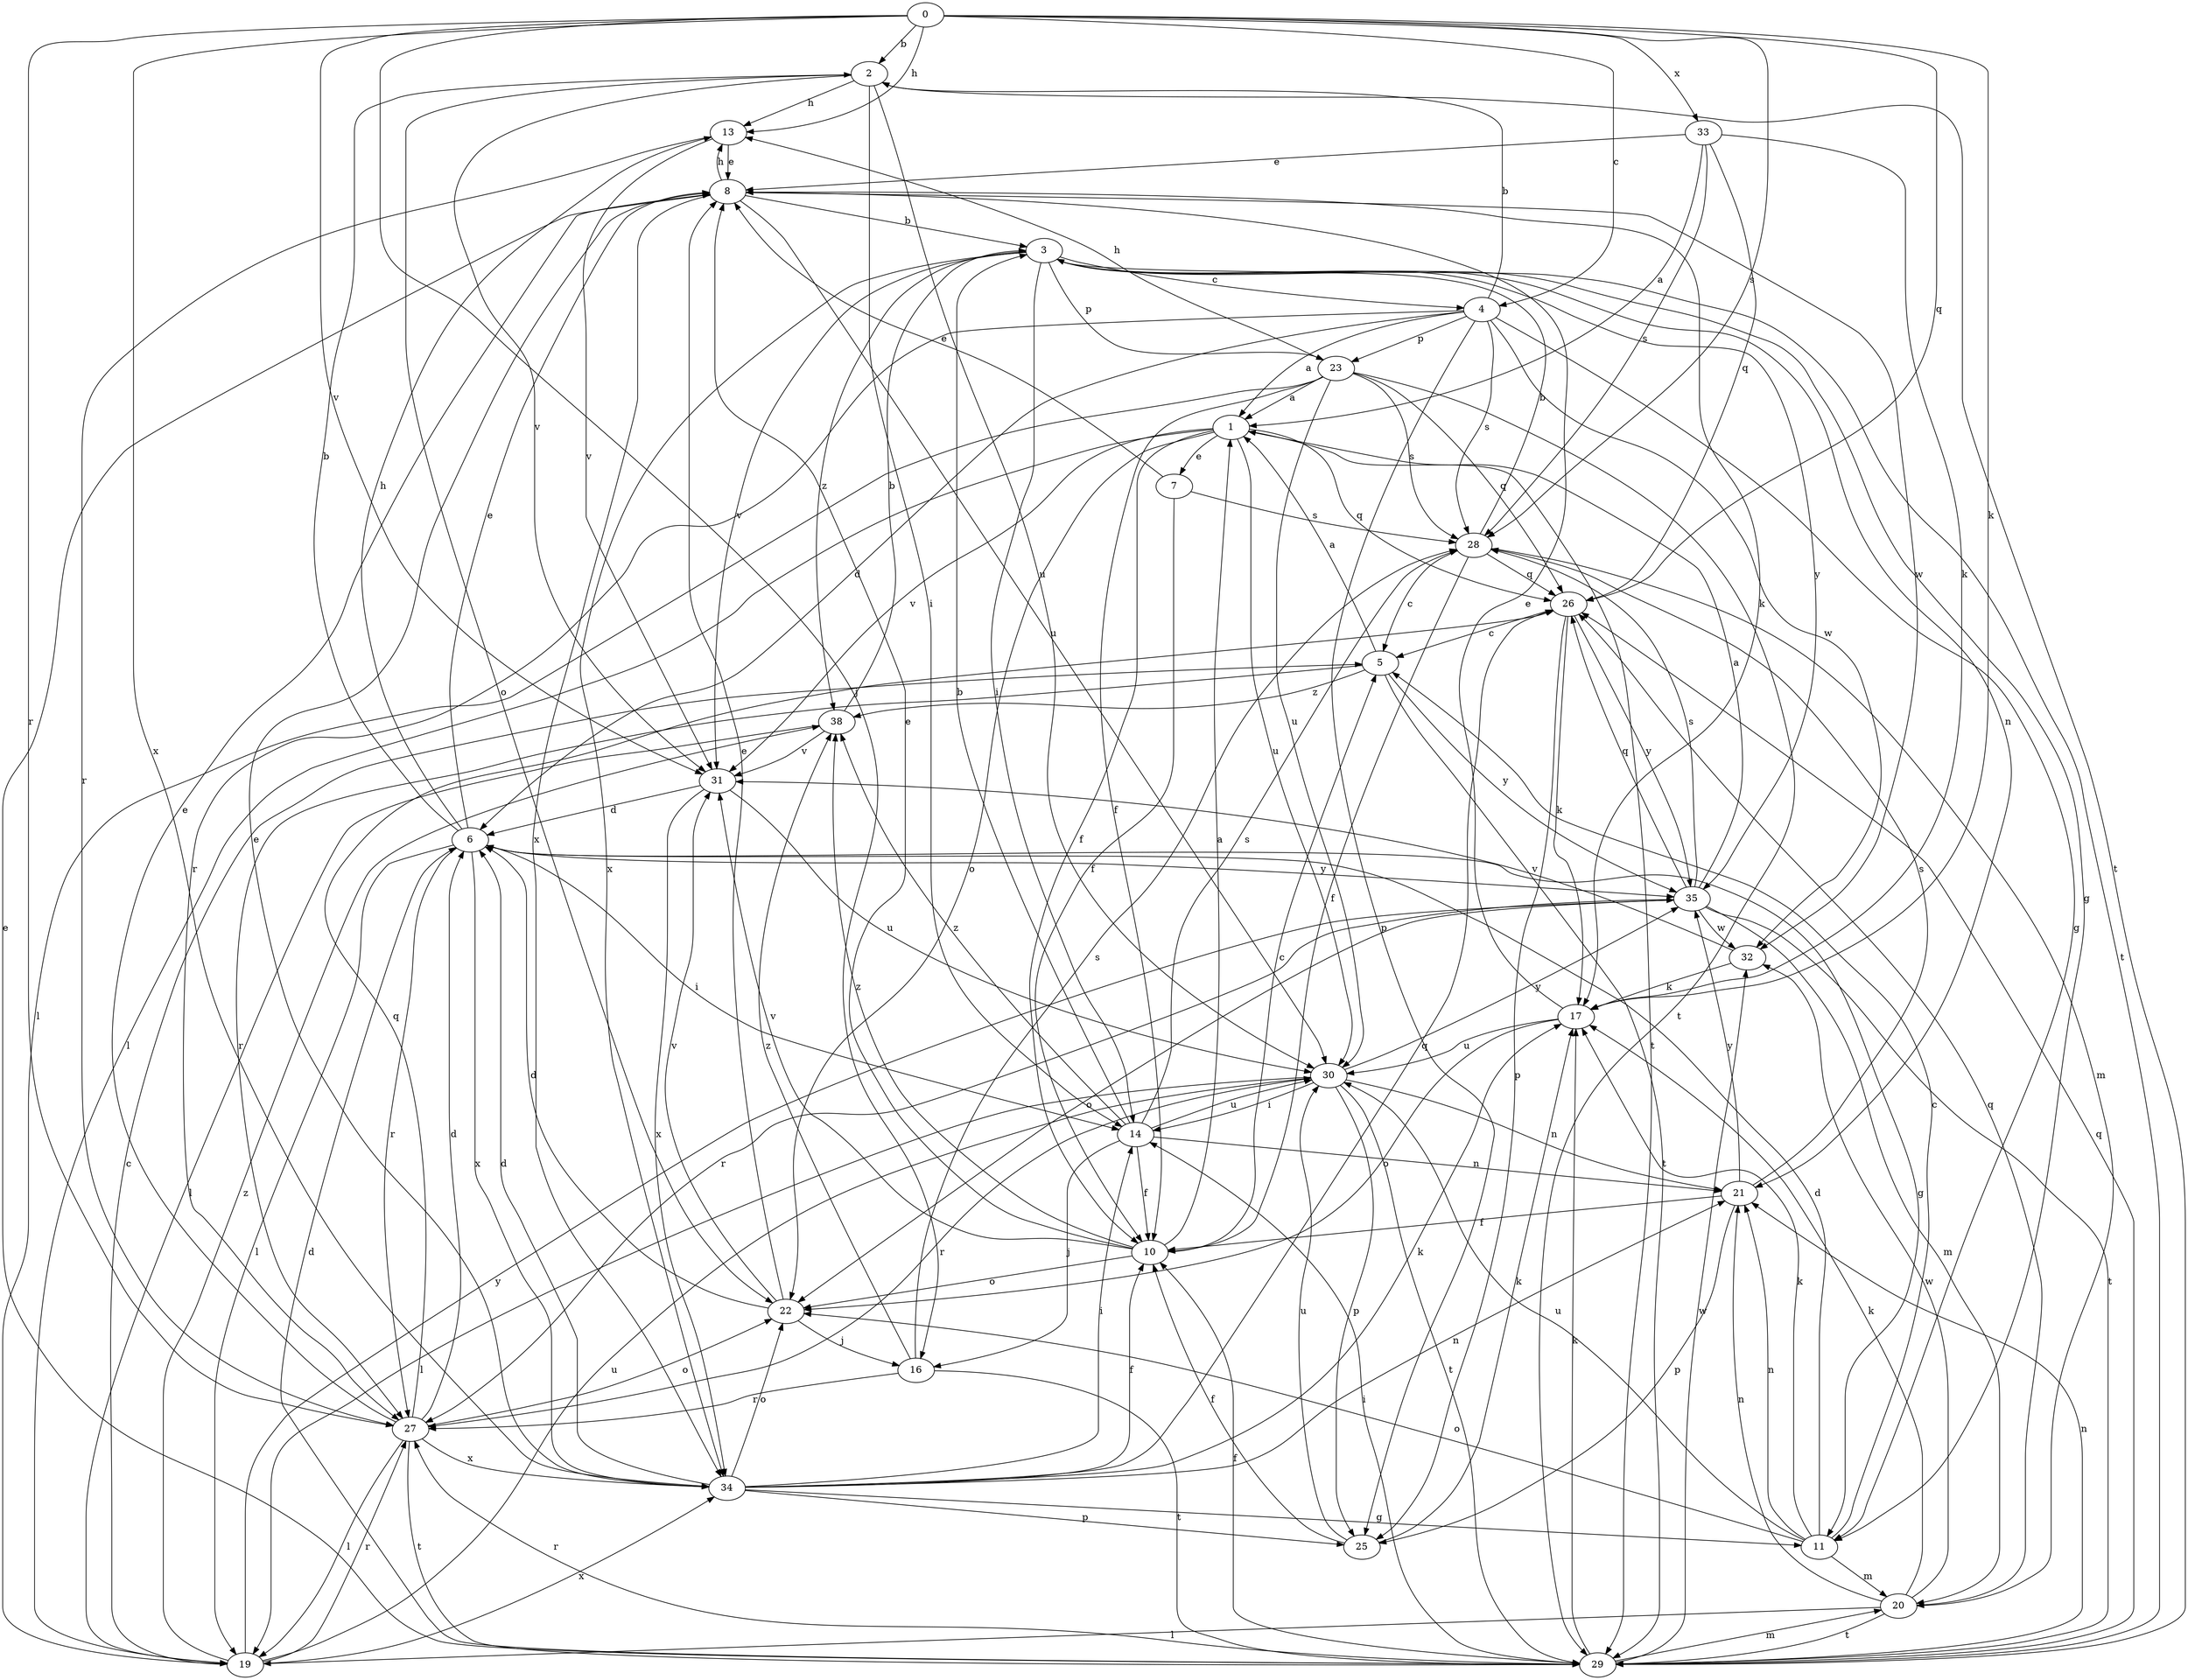 strict digraph  {
0;
1;
2;
3;
4;
5;
6;
7;
8;
10;
11;
13;
14;
16;
17;
19;
20;
21;
22;
23;
25;
26;
27;
28;
29;
30;
31;
32;
33;
34;
35;
38;
0 -> 2  [label=b];
0 -> 4  [label=c];
0 -> 13  [label=h];
0 -> 16  [label=j];
0 -> 17  [label=k];
0 -> 26  [label=q];
0 -> 27  [label=r];
0 -> 28  [label=s];
0 -> 31  [label=v];
0 -> 33  [label=x];
0 -> 34  [label=x];
1 -> 7  [label=e];
1 -> 10  [label=f];
1 -> 19  [label=l];
1 -> 22  [label=o];
1 -> 26  [label=q];
1 -> 29  [label=t];
1 -> 30  [label=u];
1 -> 31  [label=v];
2 -> 13  [label=h];
2 -> 14  [label=i];
2 -> 22  [label=o];
2 -> 29  [label=t];
2 -> 30  [label=u];
2 -> 31  [label=v];
3 -> 4  [label=c];
3 -> 11  [label=g];
3 -> 14  [label=i];
3 -> 21  [label=n];
3 -> 23  [label=p];
3 -> 29  [label=t];
3 -> 31  [label=v];
3 -> 34  [label=x];
3 -> 35  [label=y];
3 -> 38  [label=z];
4 -> 1  [label=a];
4 -> 2  [label=b];
4 -> 6  [label=d];
4 -> 11  [label=g];
4 -> 23  [label=p];
4 -> 25  [label=p];
4 -> 27  [label=r];
4 -> 28  [label=s];
4 -> 32  [label=w];
5 -> 1  [label=a];
5 -> 27  [label=r];
5 -> 29  [label=t];
5 -> 35  [label=y];
5 -> 38  [label=z];
6 -> 2  [label=b];
6 -> 8  [label=e];
6 -> 11  [label=g];
6 -> 13  [label=h];
6 -> 14  [label=i];
6 -> 19  [label=l];
6 -> 27  [label=r];
6 -> 34  [label=x];
6 -> 35  [label=y];
7 -> 8  [label=e];
7 -> 10  [label=f];
7 -> 28  [label=s];
8 -> 3  [label=b];
8 -> 13  [label=h];
8 -> 17  [label=k];
8 -> 30  [label=u];
8 -> 32  [label=w];
8 -> 34  [label=x];
10 -> 1  [label=a];
10 -> 5  [label=c];
10 -> 8  [label=e];
10 -> 22  [label=o];
10 -> 31  [label=v];
10 -> 38  [label=z];
11 -> 5  [label=c];
11 -> 6  [label=d];
11 -> 17  [label=k];
11 -> 20  [label=m];
11 -> 21  [label=n];
11 -> 22  [label=o];
11 -> 30  [label=u];
13 -> 8  [label=e];
13 -> 27  [label=r];
13 -> 31  [label=v];
14 -> 3  [label=b];
14 -> 10  [label=f];
14 -> 16  [label=j];
14 -> 21  [label=n];
14 -> 28  [label=s];
14 -> 30  [label=u];
14 -> 38  [label=z];
16 -> 27  [label=r];
16 -> 28  [label=s];
16 -> 29  [label=t];
16 -> 38  [label=z];
17 -> 8  [label=e];
17 -> 22  [label=o];
17 -> 30  [label=u];
19 -> 5  [label=c];
19 -> 27  [label=r];
19 -> 30  [label=u];
19 -> 34  [label=x];
19 -> 35  [label=y];
19 -> 38  [label=z];
20 -> 17  [label=k];
20 -> 19  [label=l];
20 -> 21  [label=n];
20 -> 26  [label=q];
20 -> 29  [label=t];
20 -> 32  [label=w];
21 -> 10  [label=f];
21 -> 25  [label=p];
21 -> 28  [label=s];
21 -> 35  [label=y];
22 -> 6  [label=d];
22 -> 8  [label=e];
22 -> 16  [label=j];
22 -> 31  [label=v];
23 -> 1  [label=a];
23 -> 10  [label=f];
23 -> 13  [label=h];
23 -> 19  [label=l];
23 -> 26  [label=q];
23 -> 28  [label=s];
23 -> 29  [label=t];
23 -> 30  [label=u];
25 -> 10  [label=f];
25 -> 17  [label=k];
25 -> 30  [label=u];
26 -> 5  [label=c];
26 -> 17  [label=k];
26 -> 25  [label=p];
26 -> 35  [label=y];
27 -> 6  [label=d];
27 -> 8  [label=e];
27 -> 19  [label=l];
27 -> 22  [label=o];
27 -> 26  [label=q];
27 -> 29  [label=t];
27 -> 34  [label=x];
28 -> 3  [label=b];
28 -> 5  [label=c];
28 -> 10  [label=f];
28 -> 20  [label=m];
28 -> 26  [label=q];
29 -> 6  [label=d];
29 -> 8  [label=e];
29 -> 10  [label=f];
29 -> 14  [label=i];
29 -> 17  [label=k];
29 -> 20  [label=m];
29 -> 21  [label=n];
29 -> 26  [label=q];
29 -> 27  [label=r];
29 -> 32  [label=w];
30 -> 14  [label=i];
30 -> 19  [label=l];
30 -> 21  [label=n];
30 -> 25  [label=p];
30 -> 27  [label=r];
30 -> 29  [label=t];
30 -> 35  [label=y];
31 -> 6  [label=d];
31 -> 30  [label=u];
31 -> 34  [label=x];
32 -> 17  [label=k];
32 -> 31  [label=v];
33 -> 1  [label=a];
33 -> 8  [label=e];
33 -> 17  [label=k];
33 -> 26  [label=q];
33 -> 28  [label=s];
34 -> 6  [label=d];
34 -> 8  [label=e];
34 -> 10  [label=f];
34 -> 11  [label=g];
34 -> 14  [label=i];
34 -> 17  [label=k];
34 -> 21  [label=n];
34 -> 22  [label=o];
34 -> 25  [label=p];
34 -> 26  [label=q];
35 -> 1  [label=a];
35 -> 20  [label=m];
35 -> 22  [label=o];
35 -> 26  [label=q];
35 -> 27  [label=r];
35 -> 28  [label=s];
35 -> 29  [label=t];
35 -> 32  [label=w];
38 -> 3  [label=b];
38 -> 19  [label=l];
38 -> 31  [label=v];
}
